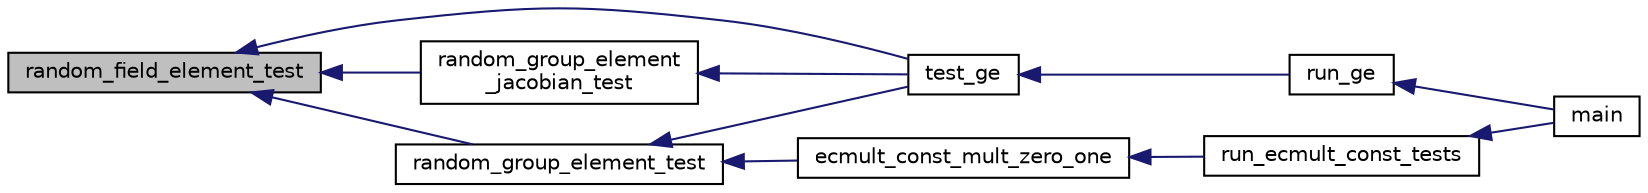 digraph "random_field_element_test"
{
  edge [fontname="Helvetica",fontsize="10",labelfontname="Helvetica",labelfontsize="10"];
  node [fontname="Helvetica",fontsize="10",shape=record];
  rankdir="LR";
  Node556 [label="random_field_element_test",height=0.2,width=0.4,color="black", fillcolor="grey75", style="filled", fontcolor="black"];
  Node556 -> Node557 [dir="back",color="midnightblue",fontsize="10",style="solid",fontname="Helvetica"];
  Node557 [label="random_group_element_test",height=0.2,width=0.4,color="black", fillcolor="white", style="filled",URL="$d5/d7f/tests_8c.html#a63a7c68b6b72356c59cfdaaab131c73b"];
  Node557 -> Node558 [dir="back",color="midnightblue",fontsize="10",style="solid",fontname="Helvetica"];
  Node558 [label="test_ge",height=0.2,width=0.4,color="black", fillcolor="white", style="filled",URL="$d5/d7f/tests_8c.html#a3084bb11900a5e4d33115904d0ceb847"];
  Node558 -> Node559 [dir="back",color="midnightblue",fontsize="10",style="solid",fontname="Helvetica"];
  Node559 [label="run_ge",height=0.2,width=0.4,color="black", fillcolor="white", style="filled",URL="$d5/d7f/tests_8c.html#aa7ad70a73e9a44f0b9486ffe6f46ca39"];
  Node559 -> Node560 [dir="back",color="midnightblue",fontsize="10",style="solid",fontname="Helvetica"];
  Node560 [label="main",height=0.2,width=0.4,color="black", fillcolor="white", style="filled",URL="$d5/d7f/tests_8c.html#a3c04138a5bfe5d72780bb7e82a18e627"];
  Node557 -> Node561 [dir="back",color="midnightblue",fontsize="10",style="solid",fontname="Helvetica"];
  Node561 [label="ecmult_const_mult_zero_one",height=0.2,width=0.4,color="black", fillcolor="white", style="filled",URL="$d5/d7f/tests_8c.html#aa7d1b408b3e21121300c1a6348251ab2"];
  Node561 -> Node562 [dir="back",color="midnightblue",fontsize="10",style="solid",fontname="Helvetica"];
  Node562 [label="run_ecmult_const_tests",height=0.2,width=0.4,color="black", fillcolor="white", style="filled",URL="$d5/d7f/tests_8c.html#af69d927b217be17f076754b9d4e4f326"];
  Node562 -> Node560 [dir="back",color="midnightblue",fontsize="10",style="solid",fontname="Helvetica"];
  Node556 -> Node563 [dir="back",color="midnightblue",fontsize="10",style="solid",fontname="Helvetica"];
  Node563 [label="random_group_element\l_jacobian_test",height=0.2,width=0.4,color="black", fillcolor="white", style="filled",URL="$d5/d7f/tests_8c.html#a92dafcbafa2a878e07b5ff22f573be7f"];
  Node563 -> Node558 [dir="back",color="midnightblue",fontsize="10",style="solid",fontname="Helvetica"];
  Node556 -> Node558 [dir="back",color="midnightblue",fontsize="10",style="solid",fontname="Helvetica"];
}
